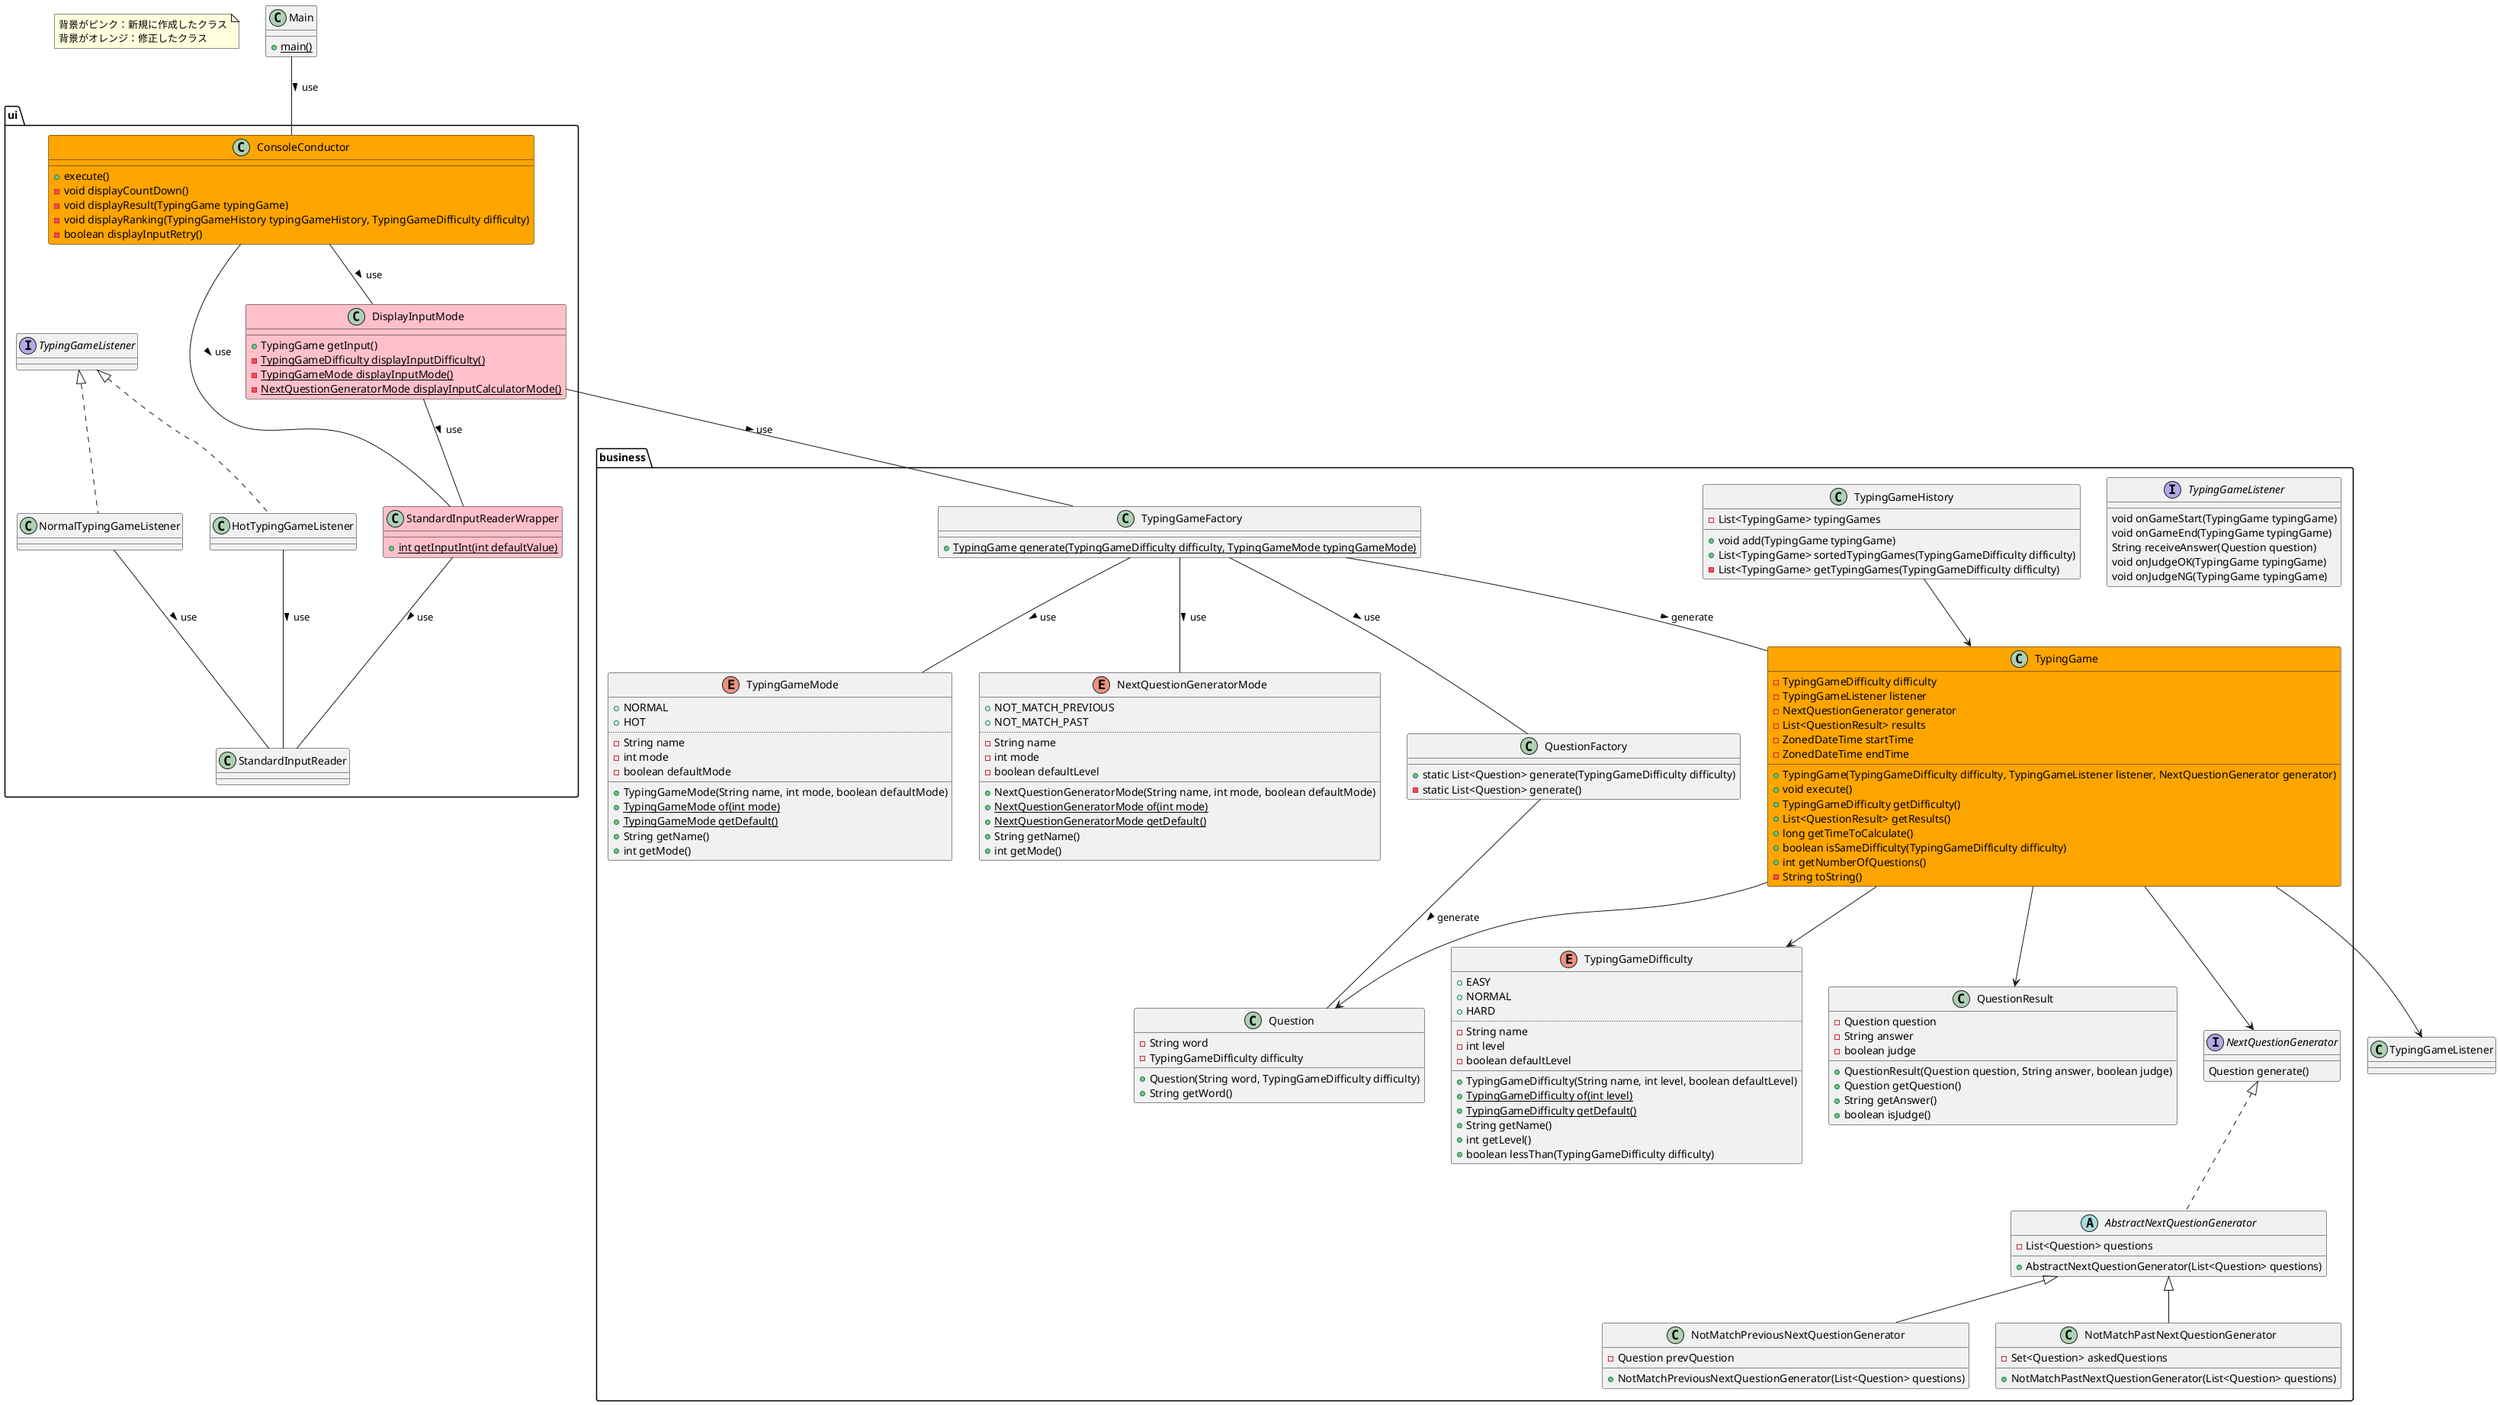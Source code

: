 @startuml 10_separate_input_mode

note as note_main
  背景がピンク：新規に作成したクラス
  背景がオレンジ：修正したクラス
end note

class Main {
  + {static} main()
}

package business {
  class TypingGame #Orange {
    - TypingGameDifficulty difficulty
    - TypingGameListener listener
    - NextQuestionGenerator generator
    - List<QuestionResult> results
    - ZonedDateTime startTime
    - ZonedDateTime endTime
    + TypingGame(TypingGameDifficulty difficulty, TypingGameListener listener, NextQuestionGenerator generator)
    + void execute()
    + TypingGameDifficulty getDifficulty()
    + List<QuestionResult> getResults()
    + long getTimeToCalculate()
    + boolean isSameDifficulty(TypingGameDifficulty difficulty)
    + int getNumberOfQuestions()
    - String toString()
  }

  interface TypingGameListener {
    void onGameStart(TypingGame typingGame)
    void onGameEnd(TypingGame typingGame)
    String receiveAnswer(Question question)
    void onJudgeOK(TypingGame typingGame)
    void onJudgeNG(TypingGame typingGame)
  }

  interface NextQuestionGenerator {
    Question generate()
  }

  abstract class AbstractNextQuestionGenerator implements NextQuestionGenerator {
    - List<Question> questions
    + AbstractNextQuestionGenerator(List<Question> questions)  
  }

  class NotMatchPreviousNextQuestionGenerator extends AbstractNextQuestionGenerator {
    - Question prevQuestion
    + NotMatchPreviousNextQuestionGenerator(List<Question> questions)
  }

  class NotMatchPastNextQuestionGenerator extends AbstractNextQuestionGenerator {
    - Set<Question> askedQuestions
    + NotMatchPastNextQuestionGenerator(List<Question> questions)
  }

  enum TypingGameMode {
    + NORMAL
    + HOT
    ..
    - String name
    - int mode
    - boolean defaultMode
    __
    + TypingGameMode(String name, int mode, boolean defaultMode)
    + {static} TypingGameMode of(int mode)
    + {static} TypingGameMode getDefault()
    + String getName()
    + int getMode()
  }

  enum NextQuestionGeneratorMode {
    + NOT_MATCH_PREVIOUS
    + NOT_MATCH_PAST
    ..
    - String name
    - int mode
    - boolean defaultLevel
    __
    + NextQuestionGeneratorMode(String name, int mode, boolean defaultMode)
    + {static} NextQuestionGeneratorMode of(int mode)
    + {static} NextQuestionGeneratorMode getDefault()
    + String getName()
    + int getMode()
  }

  enum TypingGameDifficulty {
    + EASY
    + NORMAL
    + HARD
    ..
    - String name
    - int level
    - boolean defaultLevel
    __
    + TypingGameDifficulty(String name, int level, boolean defaultLevel)
    + {static} TypingGameDifficulty of(int level)
    + {static} TypingGameDifficulty getDefault()
    + String getName()
    + int getLevel()
    + boolean lessThan(TypingGameDifficulty difficulty)
  }

  class TypingGameHistory {
    - List<TypingGame> typingGames
    + void add(TypingGame typingGame)
    + List<TypingGame> sortedTypingGames(TypingGameDifficulty difficulty)
    - List<TypingGame> getTypingGames(TypingGameDifficulty difficulty)
  }

  class TypingGameFactory {
    + {static} TypingGame generate(TypingGameDifficulty difficulty, TypingGameMode typingGameMode)
  }

  class Question {
    - String word
    - TypingGameDifficulty difficulty
    + Question(String word, TypingGameDifficulty difficulty)
    + String getWord()
  }

  class QuestionResult {
    - Question question
    - String answer
    - boolean judge
    + QuestionResult(Question question, String answer, boolean judge)
    + Question getQuestion()
    + String getAnswer()
    + boolean isJudge()
  }

  class QuestionFactory {
    + static List<Question> generate(TypingGameDifficulty difficulty)
    - static List<Question> generate()
  }
}

package ui {
  class ConsoleConductor #Orange {
    + execute()
    - void displayCountDown()
    - void displayResult(TypingGame typingGame)
    - void displayRanking(TypingGameHistory typingGameHistory, TypingGameDifficulty difficulty)
    - boolean displayInputRetry()
  }

  class DisplayInputMode #Pink {
    + TypingGame getInput()
    - {static} TypingGameDifficulty displayInputDifficulty()
    - {static} TypingGameMode displayInputMode()
    - {static} NextQuestionGeneratorMode displayInputCalculatorMode()
  }

  class NormalTypingGameListener implements TypingGameListener

  class HotTypingGameListener implements TypingGameListener

  class StandardInputReaderWrapper #Pink {
    + {static} int getInputInt(int defaultValue)
  }

  class StandardInputReader {}
}

Main -d- ConsoleConductor : use >

ConsoleConductor -- DisplayInputMode : use >
ConsoleConductor -- StandardInputReaderWrapper : use >

DisplayInputMode -- TypingGameFactory : use >
DisplayInputMode -- StandardInputReaderWrapper : use >

TypingGameFactory -- QuestionFactory : use >
TypingGameFactory -- TypingGameMode : use >
TypingGameFactory -- NextQuestionGeneratorMode : use >

TypingGameFactory -- TypingGame : generate >

QuestionFactory -- Question : generate >

TypingGameHistory --> TypingGame
TypingGame --> TypingGameDifficulty
TypingGame --> Question
TypingGame --> QuestionResult
TypingGame --> TypingGameListener
TypingGame --> NextQuestionGenerator

NormalTypingGameListener -- StandardInputReader : use >
HotTypingGameListener -- StandardInputReader : use >

StandardInputReaderWrapper -- StandardInputReader : use >

@enduml
